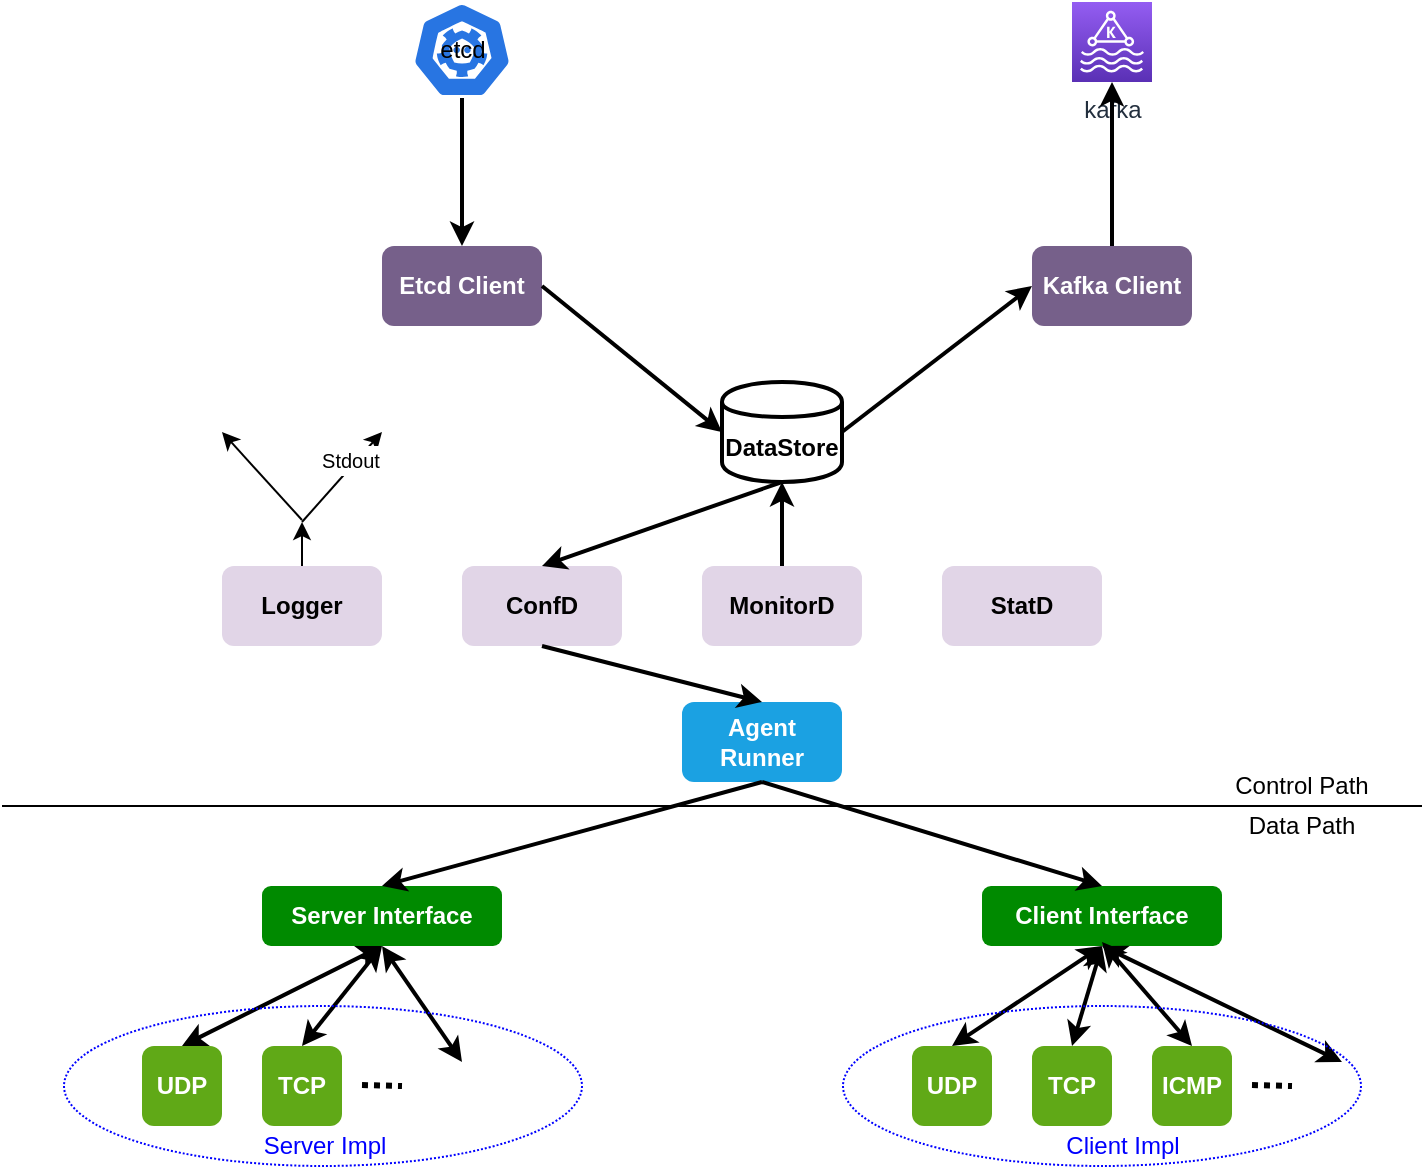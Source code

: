 <mxfile version="12.6.6" type="github">
  <diagram id="7Z0QAmkbjTj8d5dyrcaS" name="Page-1">
    <mxGraphModel dx="807" dy="2213" grid="1" gridSize="10" guides="1" tooltips="1" connect="1" arrows="1" fold="1" page="1" pageScale="1" pageWidth="850" pageHeight="1100" math="0" shadow="0">
      <root>
        <mxCell id="0"/>
        <mxCell id="1" parent="0"/>
        <mxCell id="JbRPVWhP1U4G-iSpXnR0-1" value="&lt;b&gt;ConfD&lt;/b&gt;" style="rounded=1;whiteSpace=wrap;html=1;fillColor=#e1d5e7;strokeColor=none;" parent="1" vertex="1">
          <mxGeometry x="240" y="322" width="80" height="40" as="geometry"/>
        </mxCell>
        <mxCell id="3jD2yQgGgmmI8q0Z6e8k-1" value="&lt;b&gt;StatD&lt;/b&gt;" style="rounded=1;whiteSpace=wrap;html=1;fillColor=#e1d5e7;strokeColor=none;" vertex="1" parent="1">
          <mxGeometry x="480" y="322" width="80" height="40" as="geometry"/>
        </mxCell>
        <mxCell id="3jD2yQgGgmmI8q0Z6e8k-2" value="&lt;b&gt;MonitorD&lt;/b&gt;" style="rounded=1;whiteSpace=wrap;html=1;fillColor=#e1d5e7;strokeColor=none;" vertex="1" parent="1">
          <mxGeometry x="360" y="322" width="80" height="40" as="geometry"/>
        </mxCell>
        <mxCell id="3jD2yQgGgmmI8q0Z6e8k-3" value="&lt;b&gt;Logger&lt;/b&gt;" style="rounded=1;whiteSpace=wrap;html=1;fillColor=#e1d5e7;strokeColor=none;" vertex="1" parent="1">
          <mxGeometry x="120" y="322" width="80" height="40" as="geometry"/>
        </mxCell>
        <mxCell id="3jD2yQgGgmmI8q0Z6e8k-4" value="" style="endArrow=none;html=1;" edge="1" parent="1">
          <mxGeometry width="50" height="50" relative="1" as="geometry">
            <mxPoint x="10" y="442" as="sourcePoint"/>
            <mxPoint x="720" y="442" as="targetPoint"/>
          </mxGeometry>
        </mxCell>
        <mxCell id="3jD2yQgGgmmI8q0Z6e8k-5" value="Control Path" style="text;html=1;strokeColor=none;fillColor=none;align=center;verticalAlign=middle;whiteSpace=wrap;rounded=0;" vertex="1" parent="1">
          <mxGeometry x="600" y="422" width="120" height="20" as="geometry"/>
        </mxCell>
        <mxCell id="3jD2yQgGgmmI8q0Z6e8k-6" value="Data Path" style="text;html=1;strokeColor=none;fillColor=none;align=center;verticalAlign=middle;whiteSpace=wrap;rounded=0;" vertex="1" parent="1">
          <mxGeometry x="600" y="442" width="120" height="20" as="geometry"/>
        </mxCell>
        <mxCell id="3jD2yQgGgmmI8q0Z6e8k-7" value="&lt;b&gt;Kafka Client&lt;/b&gt;" style="rounded=1;whiteSpace=wrap;html=1;fillColor=#76608a;strokeColor=none;fontColor=#ffffff;" vertex="1" parent="1">
          <mxGeometry x="525" y="162" width="80" height="40" as="geometry"/>
        </mxCell>
        <mxCell id="3jD2yQgGgmmI8q0Z6e8k-8" value="&lt;b&gt;Etcd Client&lt;/b&gt;" style="rounded=1;whiteSpace=wrap;html=1;fillColor=#76608a;strokeColor=none;fontColor=#ffffff;" vertex="1" parent="1">
          <mxGeometry x="200" y="162" width="80" height="40" as="geometry"/>
        </mxCell>
        <mxCell id="3jD2yQgGgmmI8q0Z6e8k-9" value="&lt;b&gt;DataStore&lt;/b&gt;" style="shape=cylinder;whiteSpace=wrap;html=1;boundedLbl=1;backgroundOutline=1;strokeWidth=2;" vertex="1" parent="1">
          <mxGeometry x="370" y="230" width="60" height="50" as="geometry"/>
        </mxCell>
        <mxCell id="3jD2yQgGgmmI8q0Z6e8k-10" value="&lt;b&gt;Server Interface&lt;/b&gt;" style="rounded=1;whiteSpace=wrap;html=1;fillColor=#008a00;strokeColor=none;fontColor=#ffffff;" vertex="1" parent="1">
          <mxGeometry x="140" y="482" width="120" height="30" as="geometry"/>
        </mxCell>
        <mxCell id="3jD2yQgGgmmI8q0Z6e8k-11" value="&lt;b&gt;Client Interface&lt;/b&gt;" style="rounded=1;whiteSpace=wrap;html=1;fillColor=#008a00;strokeColor=none;fontColor=#ffffff;" vertex="1" parent="1">
          <mxGeometry x="500" y="482" width="120" height="30" as="geometry"/>
        </mxCell>
        <mxCell id="3jD2yQgGgmmI8q0Z6e8k-12" value="&lt;b&gt;UDP&lt;/b&gt;" style="rounded=1;whiteSpace=wrap;html=1;fillColor=#60a917;strokeColor=none;fontColor=#ffffff;" vertex="1" parent="1">
          <mxGeometry x="80" y="562" width="40" height="40" as="geometry"/>
        </mxCell>
        <mxCell id="3jD2yQgGgmmI8q0Z6e8k-13" value="&lt;b&gt;TCP&lt;/b&gt;" style="rounded=1;whiteSpace=wrap;html=1;fillColor=#60a917;strokeColor=none;fontColor=#ffffff;" vertex="1" parent="1">
          <mxGeometry x="140" y="562" width="40" height="40" as="geometry"/>
        </mxCell>
        <mxCell id="3jD2yQgGgmmI8q0Z6e8k-15" value="&lt;b&gt;UDP&lt;/b&gt;" style="rounded=1;whiteSpace=wrap;html=1;fillColor=#60a917;strokeColor=none;fontColor=#ffffff;" vertex="1" parent="1">
          <mxGeometry x="465" y="562" width="40" height="40" as="geometry"/>
        </mxCell>
        <mxCell id="3jD2yQgGgmmI8q0Z6e8k-16" value="&lt;b&gt;TCP&lt;/b&gt;" style="rounded=1;whiteSpace=wrap;html=1;fillColor=#60a917;strokeColor=none;fontColor=#ffffff;" vertex="1" parent="1">
          <mxGeometry x="525" y="562" width="40" height="40" as="geometry"/>
        </mxCell>
        <mxCell id="3jD2yQgGgmmI8q0Z6e8k-17" value="&lt;b&gt;ICMP&lt;/b&gt;" style="rounded=1;whiteSpace=wrap;html=1;fillColor=#60a917;strokeColor=none;fontColor=#ffffff;" vertex="1" parent="1">
          <mxGeometry x="585" y="562" width="40" height="40" as="geometry"/>
        </mxCell>
        <mxCell id="3jD2yQgGgmmI8q0Z6e8k-18" value="" style="endArrow=none;dashed=1;html=1;strokeWidth=3;dashPattern=1 1;" edge="1" parent="1">
          <mxGeometry width="50" height="50" relative="1" as="geometry">
            <mxPoint x="190" y="581.5" as="sourcePoint"/>
            <mxPoint x="210" y="582" as="targetPoint"/>
          </mxGeometry>
        </mxCell>
        <mxCell id="3jD2yQgGgmmI8q0Z6e8k-21" value="" style="endArrow=none;dashed=1;html=1;strokeWidth=3;dashPattern=1 1;" edge="1" parent="1">
          <mxGeometry width="50" height="50" relative="1" as="geometry">
            <mxPoint x="635" y="581.5" as="sourcePoint"/>
            <mxPoint x="655" y="582" as="targetPoint"/>
          </mxGeometry>
        </mxCell>
        <mxCell id="3jD2yQgGgmmI8q0Z6e8k-22" value="" style="endArrow=classic;startArrow=classic;html=1;strokeWidth=2;entryX=0.5;entryY=1;entryDx=0;entryDy=0;exitX=0.5;exitY=0;exitDx=0;exitDy=0;" edge="1" parent="1" source="3jD2yQgGgmmI8q0Z6e8k-12" target="3jD2yQgGgmmI8q0Z6e8k-10">
          <mxGeometry width="50" height="50" relative="1" as="geometry">
            <mxPoint x="10" y="670" as="sourcePoint"/>
            <mxPoint x="60" y="620" as="targetPoint"/>
          </mxGeometry>
        </mxCell>
        <mxCell id="3jD2yQgGgmmI8q0Z6e8k-23" value="" style="endArrow=classic;startArrow=classic;html=1;strokeWidth=2;entryX=0.5;entryY=1;entryDx=0;entryDy=0;exitX=0.5;exitY=0;exitDx=0;exitDy=0;" edge="1" parent="1" source="3jD2yQgGgmmI8q0Z6e8k-13" target="3jD2yQgGgmmI8q0Z6e8k-10">
          <mxGeometry width="50" height="50" relative="1" as="geometry">
            <mxPoint x="110" y="572" as="sourcePoint"/>
            <mxPoint x="210" y="522" as="targetPoint"/>
          </mxGeometry>
        </mxCell>
        <mxCell id="3jD2yQgGgmmI8q0Z6e8k-24" value="" style="endArrow=classic;startArrow=classic;html=1;strokeWidth=2;entryX=0.5;entryY=1;entryDx=0;entryDy=0;exitX=0.5;exitY=0;exitDx=0;exitDy=0;" edge="1" parent="1" source="3jD2yQgGgmmI8q0Z6e8k-15" target="3jD2yQgGgmmI8q0Z6e8k-11">
          <mxGeometry width="50" height="50" relative="1" as="geometry">
            <mxPoint x="120" y="582" as="sourcePoint"/>
            <mxPoint x="220" y="532" as="targetPoint"/>
          </mxGeometry>
        </mxCell>
        <mxCell id="3jD2yQgGgmmI8q0Z6e8k-25" value="" style="endArrow=classic;startArrow=classic;html=1;strokeWidth=2;entryX=0.5;entryY=1;entryDx=0;entryDy=0;" edge="1" parent="1" target="3jD2yQgGgmmI8q0Z6e8k-10">
          <mxGeometry width="50" height="50" relative="1" as="geometry">
            <mxPoint x="240" y="570" as="sourcePoint"/>
            <mxPoint x="260" y="520" as="targetPoint"/>
          </mxGeometry>
        </mxCell>
        <mxCell id="3jD2yQgGgmmI8q0Z6e8k-26" value="&lt;b&gt;Agent Runner&lt;/b&gt;" style="rounded=1;whiteSpace=wrap;html=1;fillColor=#1ba1e2;strokeColor=none;fontColor=#ffffff;" vertex="1" parent="1">
          <mxGeometry x="350" y="390" width="80" height="40" as="geometry"/>
        </mxCell>
        <mxCell id="3jD2yQgGgmmI8q0Z6e8k-27" value="" style="endArrow=classic;startArrow=classic;html=1;strokeWidth=2;entryX=0.5;entryY=1;entryDx=0;entryDy=0;exitX=0.5;exitY=0;exitDx=0;exitDy=0;" edge="1" parent="1" source="3jD2yQgGgmmI8q0Z6e8k-16" target="3jD2yQgGgmmI8q0Z6e8k-11">
          <mxGeometry width="50" height="50" relative="1" as="geometry">
            <mxPoint x="495" y="572" as="sourcePoint"/>
            <mxPoint x="570" y="522" as="targetPoint"/>
          </mxGeometry>
        </mxCell>
        <mxCell id="3jD2yQgGgmmI8q0Z6e8k-28" value="" style="endArrow=classic;startArrow=classic;html=1;strokeWidth=2;exitX=0.5;exitY=0;exitDx=0;exitDy=0;" edge="1" parent="1" source="3jD2yQgGgmmI8q0Z6e8k-17">
          <mxGeometry width="50" height="50" relative="1" as="geometry">
            <mxPoint x="505" y="582" as="sourcePoint"/>
            <mxPoint x="560" y="510" as="targetPoint"/>
          </mxGeometry>
        </mxCell>
        <mxCell id="3jD2yQgGgmmI8q0Z6e8k-29" value="" style="endArrow=classic;startArrow=classic;html=1;strokeWidth=2;entryX=0.5;entryY=1;entryDx=0;entryDy=0;" edge="1" parent="1" target="3jD2yQgGgmmI8q0Z6e8k-11">
          <mxGeometry width="50" height="50" relative="1" as="geometry">
            <mxPoint x="680" y="570" as="sourcePoint"/>
            <mxPoint x="590" y="542" as="targetPoint"/>
          </mxGeometry>
        </mxCell>
        <mxCell id="3jD2yQgGgmmI8q0Z6e8k-30" value="" style="endArrow=none;startArrow=classic;html=1;strokeWidth=2;entryX=0.5;entryY=1;entryDx=0;entryDy=0;exitX=0.5;exitY=0;exitDx=0;exitDy=0;endFill=0;" edge="1" parent="1" source="3jD2yQgGgmmI8q0Z6e8k-10" target="3jD2yQgGgmmI8q0Z6e8k-26">
          <mxGeometry width="50" height="50" relative="1" as="geometry">
            <mxPoint x="525" y="602" as="sourcePoint"/>
            <mxPoint x="600" y="552" as="targetPoint"/>
          </mxGeometry>
        </mxCell>
        <mxCell id="3jD2yQgGgmmI8q0Z6e8k-34" value="" style="endArrow=none;startArrow=classic;html=1;strokeWidth=2;entryX=0.5;entryY=1;entryDx=0;entryDy=0;exitX=0.5;exitY=0;exitDx=0;exitDy=0;endFill=0;" edge="1" parent="1" source="3jD2yQgGgmmI8q0Z6e8k-11" target="3jD2yQgGgmmI8q0Z6e8k-26">
          <mxGeometry width="50" height="50" relative="1" as="geometry">
            <mxPoint x="210" y="492" as="sourcePoint"/>
            <mxPoint x="400" y="440" as="targetPoint"/>
          </mxGeometry>
        </mxCell>
        <mxCell id="3jD2yQgGgmmI8q0Z6e8k-35" value="" style="shape=image;html=1;verticalAlign=top;verticalLabelPosition=bottom;labelBackgroundColor=#ffffff;imageAspect=0;aspect=fixed;image=https://cdn1.iconfinder.com/data/icons/hawcons/32/699759-icon-113-document-file-txt-128.png;strokeWidth=2;" vertex="1" parent="1">
          <mxGeometry x="82" y="236" width="38" height="38" as="geometry"/>
        </mxCell>
        <mxCell id="3jD2yQgGgmmI8q0Z6e8k-36" value="" style="shape=image;html=1;verticalAlign=top;verticalLabelPosition=bottom;labelBackgroundColor=#ffffff;imageAspect=0;aspect=fixed;image=https://cdn2.iconfinder.com/data/icons/appicns/128/472772-appicns_Terminal.png;strokeWidth=2;" vertex="1" parent="1">
          <mxGeometry x="200" y="241" width="28" height="28" as="geometry"/>
        </mxCell>
        <mxCell id="3jD2yQgGgmmI8q0Z6e8k-39" value="" style="endArrow=none;startArrow=classic;html=1;strokeWidth=1;exitX=1;exitY=0.5;exitDx=0;exitDy=0;endFill=0;" edge="1" parent="1" source="3jD2yQgGgmmI8q0Z6e8k-35">
          <mxGeometry width="50" height="50" relative="1" as="geometry">
            <mxPoint x="20" y="670" as="sourcePoint"/>
            <mxPoint x="160" y="299" as="targetPoint"/>
          </mxGeometry>
        </mxCell>
        <mxCell id="3jD2yQgGgmmI8q0Z6e8k-41" value="" style="endArrow=classic;startArrow=none;html=1;strokeWidth=1;entryX=0;entryY=0.5;entryDx=0;entryDy=0;startFill=0;" edge="1" parent="1" target="3jD2yQgGgmmI8q0Z6e8k-36">
          <mxGeometry width="50" height="50" relative="1" as="geometry">
            <mxPoint x="160" y="300" as="sourcePoint"/>
            <mxPoint x="25" y="409" as="targetPoint"/>
          </mxGeometry>
        </mxCell>
        <mxCell id="3jD2yQgGgmmI8q0Z6e8k-43" value="&lt;font style=&quot;font-size: 10px&quot;&gt;Stdout&lt;/font&gt;" style="text;html=1;align=center;verticalAlign=middle;resizable=0;points=[];labelBackgroundColor=#ffffff;" vertex="1" connectable="0" parent="3jD2yQgGgmmI8q0Z6e8k-41">
          <mxGeometry x="0.294" y="3" relative="1" as="geometry">
            <mxPoint as="offset"/>
          </mxGeometry>
        </mxCell>
        <mxCell id="3jD2yQgGgmmI8q0Z6e8k-44" value="" style="endArrow=none;startArrow=classic;html=1;strokeWidth=2;entryX=0.5;entryY=1;entryDx=0;entryDy=0;exitX=0.5;exitY=0;exitDx=0;exitDy=0;endFill=0;" edge="1" parent="1" source="3jD2yQgGgmmI8q0Z6e8k-26" target="JbRPVWhP1U4G-iSpXnR0-1">
          <mxGeometry width="50" height="50" relative="1" as="geometry">
            <mxPoint x="210" y="492" as="sourcePoint"/>
            <mxPoint x="400" y="440" as="targetPoint"/>
          </mxGeometry>
        </mxCell>
        <mxCell id="3jD2yQgGgmmI8q0Z6e8k-45" value="" style="endArrow=none;startArrow=classic;html=1;strokeWidth=2;entryX=0.5;entryY=1;entryDx=0;entryDy=0;exitX=0.5;exitY=0;exitDx=0;exitDy=0;endFill=0;" edge="1" parent="1" source="JbRPVWhP1U4G-iSpXnR0-1" target="3jD2yQgGgmmI8q0Z6e8k-9">
          <mxGeometry width="50" height="50" relative="1" as="geometry">
            <mxPoint x="220" y="502" as="sourcePoint"/>
            <mxPoint x="410" y="450" as="targetPoint"/>
          </mxGeometry>
        </mxCell>
        <mxCell id="3jD2yQgGgmmI8q0Z6e8k-46" value="" style="endArrow=classic;startArrow=none;html=1;strokeWidth=2;entryX=0.5;entryY=1;entryDx=0;entryDy=0;startFill=0;" edge="1" parent="1" source="3jD2yQgGgmmI8q0Z6e8k-2" target="3jD2yQgGgmmI8q0Z6e8k-9">
          <mxGeometry width="50" height="50" relative="1" as="geometry">
            <mxPoint x="230" y="512" as="sourcePoint"/>
            <mxPoint x="420" y="460" as="targetPoint"/>
          </mxGeometry>
        </mxCell>
        <mxCell id="3jD2yQgGgmmI8q0Z6e8k-47" value="" style="endArrow=none;startArrow=classic;html=1;strokeWidth=1;entryX=0.5;entryY=0;entryDx=0;entryDy=0;endFill=0;" edge="1" parent="1" target="3jD2yQgGgmmI8q0Z6e8k-3">
          <mxGeometry width="50" height="50" relative="1" as="geometry">
            <mxPoint x="160" y="300" as="sourcePoint"/>
            <mxPoint x="147" y="303" as="targetPoint"/>
          </mxGeometry>
        </mxCell>
        <mxCell id="3jD2yQgGgmmI8q0Z6e8k-48" value="" style="ellipse;whiteSpace=wrap;html=1;strokeWidth=1;fillColor=none;dashed=1;dashPattern=1 1;strokeColor=#0000FF;" vertex="1" parent="1">
          <mxGeometry x="41" y="542" width="259" height="80" as="geometry"/>
        </mxCell>
        <mxCell id="3jD2yQgGgmmI8q0Z6e8k-49" value="&lt;font color=&quot;#0000ff&quot;&gt;Server Impl&lt;br&gt;&lt;/font&gt;" style="text;html=1;align=center;verticalAlign=middle;resizable=0;points=[];autosize=1;" vertex="1" parent="1">
          <mxGeometry x="130.5" y="602" width="80" height="20" as="geometry"/>
        </mxCell>
        <mxCell id="3jD2yQgGgmmI8q0Z6e8k-50" value="" style="ellipse;whiteSpace=wrap;html=1;strokeWidth=1;fillColor=none;dashed=1;dashPattern=1 1;strokeColor=#0000FF;" vertex="1" parent="1">
          <mxGeometry x="430.5" y="542" width="259" height="80" as="geometry"/>
        </mxCell>
        <mxCell id="3jD2yQgGgmmI8q0Z6e8k-51" value="&lt;font color=&quot;#0000ff&quot;&gt;Client Impl&lt;br&gt;&lt;/font&gt;" style="text;html=1;align=center;verticalAlign=middle;resizable=0;points=[];autosize=1;" vertex="1" parent="1">
          <mxGeometry x="535" y="602" width="70" height="20" as="geometry"/>
        </mxCell>
        <mxCell id="3jD2yQgGgmmI8q0Z6e8k-52" value="etcd" style="html=1;dashed=0;whitespace=wrap;fillColor=#2875E2;strokeColor=#ffffff;points=[[0.005,0.63,0],[0.1,0.2,0],[0.9,0.2,0],[0.5,0,0],[0.995,0.63,0],[0.72,0.99,0],[0.5,1,0],[0.28,0.99,0]];shape=mxgraph.kubernetes.icon;prIcon=etcd;dashPattern=1 1;" vertex="1" parent="1">
          <mxGeometry x="215" y="40" width="50" height="48" as="geometry"/>
        </mxCell>
        <mxCell id="3jD2yQgGgmmI8q0Z6e8k-53" value="" style="endArrow=none;startArrow=classic;html=1;strokeWidth=2;entryX=0.5;entryY=1;entryDx=0;entryDy=0;endFill=0;entryPerimeter=0;" edge="1" parent="1" source="3jD2yQgGgmmI8q0Z6e8k-8" target="3jD2yQgGgmmI8q0Z6e8k-52">
          <mxGeometry width="50" height="50" relative="1" as="geometry">
            <mxPoint x="290" y="332" as="sourcePoint"/>
            <mxPoint x="410" y="290" as="targetPoint"/>
          </mxGeometry>
        </mxCell>
        <mxCell id="3jD2yQgGgmmI8q0Z6e8k-54" value="" style="endArrow=none;startArrow=classic;html=1;strokeWidth=2;entryX=1;entryY=0.5;entryDx=0;entryDy=0;exitX=0;exitY=0.5;exitDx=0;exitDy=0;endFill=0;" edge="1" parent="1" source="3jD2yQgGgmmI8q0Z6e8k-9" target="3jD2yQgGgmmI8q0Z6e8k-8">
          <mxGeometry width="50" height="50" relative="1" as="geometry">
            <mxPoint x="300" y="342" as="sourcePoint"/>
            <mxPoint x="420" y="300" as="targetPoint"/>
          </mxGeometry>
        </mxCell>
        <mxCell id="3jD2yQgGgmmI8q0Z6e8k-55" value="" style="endArrow=none;startArrow=classic;html=1;strokeWidth=2;entryX=1;entryY=0.5;entryDx=0;entryDy=0;endFill=0;exitX=0;exitY=0.5;exitDx=0;exitDy=0;" edge="1" parent="1" source="3jD2yQgGgmmI8q0Z6e8k-7" target="3jD2yQgGgmmI8q0Z6e8k-9">
          <mxGeometry width="50" height="50" relative="1" as="geometry">
            <mxPoint x="540" y="270" as="sourcePoint"/>
            <mxPoint x="430" y="310" as="targetPoint"/>
          </mxGeometry>
        </mxCell>
        <mxCell id="3jD2yQgGgmmI8q0Z6e8k-56" value="kafka" style="outlineConnect=0;fontColor=#232F3E;gradientColor=#945DF2;gradientDirection=north;fillColor=#5A30B5;strokeColor=#ffffff;dashed=0;verticalLabelPosition=bottom;verticalAlign=top;align=center;html=1;fontSize=12;fontStyle=0;aspect=fixed;shape=mxgraph.aws4.resourceIcon;resIcon=mxgraph.aws4.managed_streaming_for_kafka;dashPattern=1 1;" vertex="1" parent="1">
          <mxGeometry x="545" y="40" width="40" height="40" as="geometry"/>
        </mxCell>
        <mxCell id="3jD2yQgGgmmI8q0Z6e8k-57" value="" style="endArrow=none;startArrow=classic;html=1;strokeWidth=2;entryX=0.5;entryY=0;entryDx=0;entryDy=0;endFill=0;" edge="1" parent="1" source="3jD2yQgGgmmI8q0Z6e8k-56" target="3jD2yQgGgmmI8q0Z6e8k-7">
          <mxGeometry width="50" height="50" relative="1" as="geometry">
            <mxPoint x="580" y="100" as="sourcePoint"/>
            <mxPoint x="440" y="320" as="targetPoint"/>
          </mxGeometry>
        </mxCell>
      </root>
    </mxGraphModel>
  </diagram>
</mxfile>
